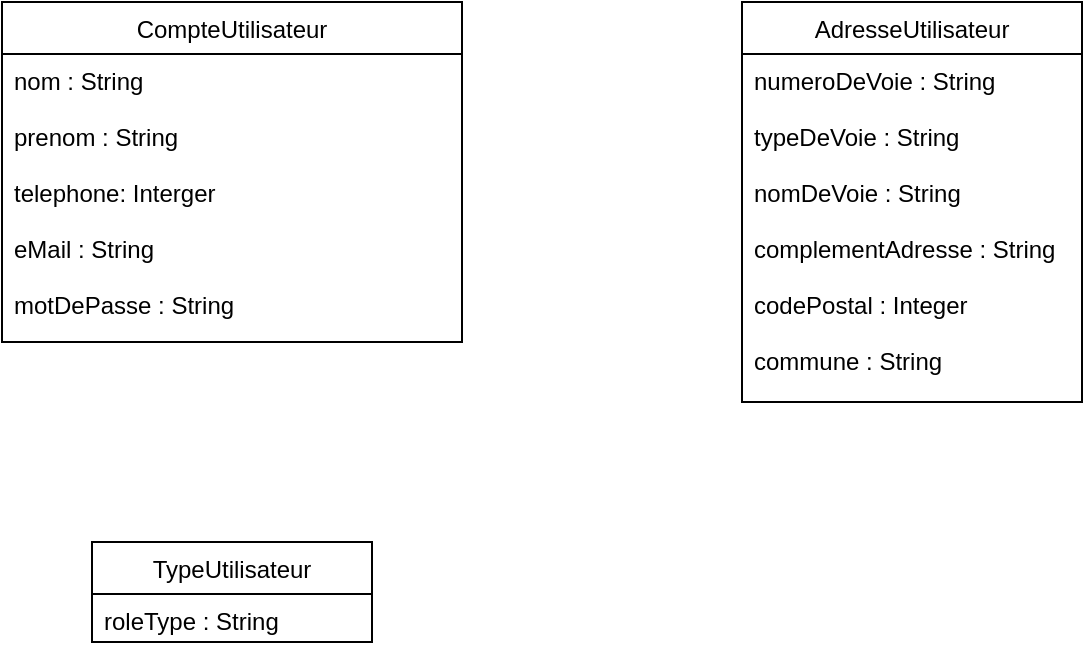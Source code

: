 <mxfile version="10.9.8" type="github"><diagram id="HNOcNdBwTmjnM0GlacPG" name="Page-1"><mxGraphModel dx="868" dy="421" grid="1" gridSize="10" guides="1" tooltips="1" connect="1" arrows="1" fold="1" page="1" pageScale="1" pageWidth="827" pageHeight="1169" math="0" shadow="0"><root><mxCell id="0"/><mxCell id="1" parent="0"/><mxCell id="vuejysEl4Uos-tZI-mr2-7" value="TypeUtilisateur" style="swimlane;fontStyle=0;childLayout=stackLayout;horizontal=1;startSize=26;fillColor=none;horizontalStack=0;resizeParent=1;resizeParentMax=0;resizeLast=0;collapsible=1;marginBottom=0;" parent="1" vertex="1"><mxGeometry x="235" y="310" width="140" height="50" as="geometry"/></mxCell><mxCell id="vuejysEl4Uos-tZI-mr2-8" value="roleType : String" style="text;strokeColor=none;fillColor=none;align=left;verticalAlign=top;spacingLeft=4;spacingRight=4;overflow=hidden;rotatable=0;points=[[0,0.5],[1,0.5]];portConstraint=eastwest;" parent="vuejysEl4Uos-tZI-mr2-7" vertex="1"><mxGeometry y="26" width="140" height="24" as="geometry"/></mxCell><mxCell id="vuejysEl4Uos-tZI-mr2-11" value="CompteUtilisateur" style="swimlane;fontStyle=0;childLayout=stackLayout;horizontal=1;startSize=26;fillColor=none;horizontalStack=0;resizeParent=1;resizeParentMax=0;resizeLast=0;collapsible=1;marginBottom=0;" parent="1" vertex="1"><mxGeometry x="190" y="40" width="230" height="170" as="geometry"/></mxCell><mxCell id="vuejysEl4Uos-tZI-mr2-12" value="nom : String&#xA;&#xA;prenom : String&#xA;&#xA;telephone: Interger&#xA;&#xA;eMail : String&#xA;&#xA;motDePasse : String&#xA;" style="text;strokeColor=none;fillColor=none;align=left;verticalAlign=top;spacingLeft=4;spacingRight=4;overflow=hidden;rotatable=0;points=[[0,0.5],[1,0.5]];portConstraint=eastwest;" parent="vuejysEl4Uos-tZI-mr2-11" vertex="1"><mxGeometry y="26" width="230" height="144" as="geometry"/></mxCell><mxCell id="aB7B6SAhCTzi48ZWSBeR-6" value="AdresseUtilisateur" style="swimlane;fontStyle=0;childLayout=stackLayout;horizontal=1;startSize=26;fillColor=none;horizontalStack=0;resizeParent=1;resizeParentMax=0;resizeLast=0;collapsible=1;marginBottom=0;" parent="1" vertex="1"><mxGeometry x="560" y="40" width="170" height="200" as="geometry"/></mxCell><mxCell id="aB7B6SAhCTzi48ZWSBeR-9" value="numeroDeVoie : String&#xA;&#xA;typeDeVoie : String&#xA;&#xA;nomDeVoie : String&#xA;&#xA;complementAdresse : String&#xA;&#xA;codePostal : Integer&#xA;&#xA;commune : String&#xA;&#xA;&#xA;&#xA;" style="text;strokeColor=none;fillColor=none;align=left;verticalAlign=top;spacingLeft=4;spacingRight=4;overflow=hidden;rotatable=0;points=[[0,0.5],[1,0.5]];portConstraint=eastwest;" parent="aB7B6SAhCTzi48ZWSBeR-6" vertex="1"><mxGeometry y="26" width="170" height="174" as="geometry"/></mxCell></root></mxGraphModel></diagram></mxfile>